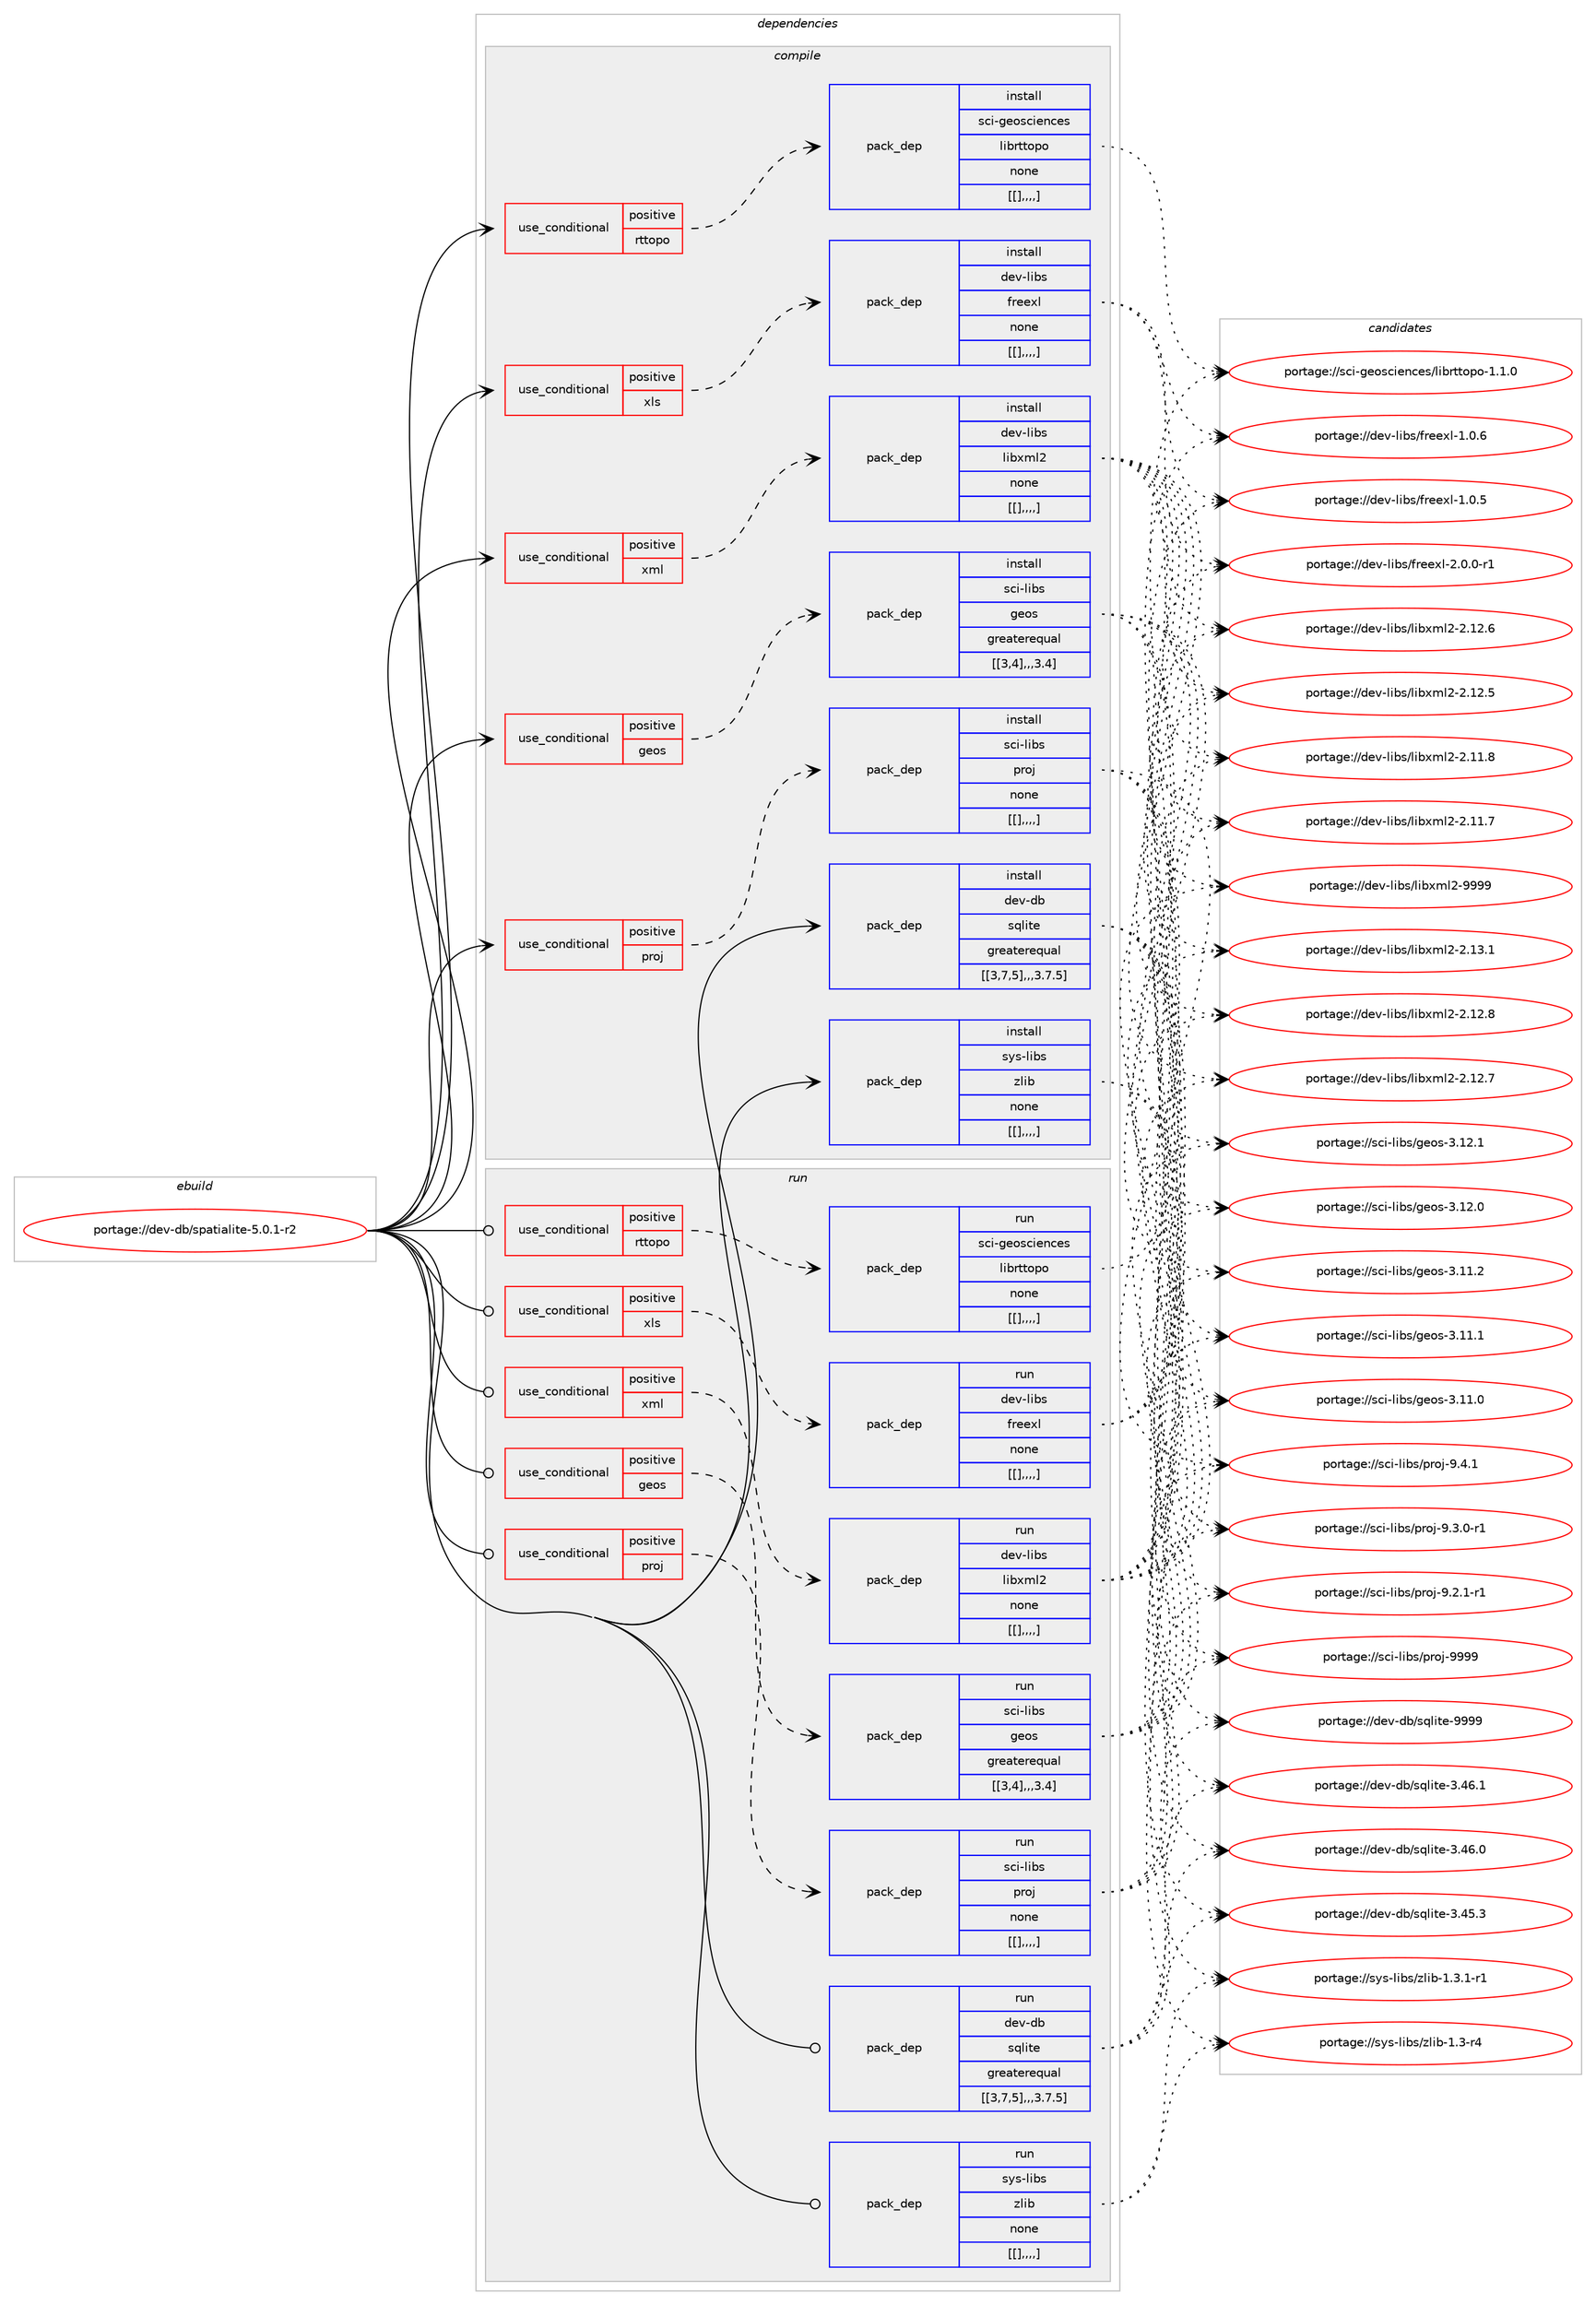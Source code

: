 digraph prolog {

# *************
# Graph options
# *************

newrank=true;
concentrate=true;
compound=true;
graph [rankdir=LR,fontname=Helvetica,fontsize=10,ranksep=1.5];#, ranksep=2.5, nodesep=0.2];
edge  [arrowhead=vee];
node  [fontname=Helvetica,fontsize=10];

# **********
# The ebuild
# **********

subgraph cluster_leftcol {
color=gray;
label=<<i>ebuild</i>>;
id [label="portage://dev-db/spatialite-5.0.1-r2", color=red, width=4, href="../dev-db/spatialite-5.0.1-r2.svg"];
}

# ****************
# The dependencies
# ****************

subgraph cluster_midcol {
color=gray;
label=<<i>dependencies</i>>;
subgraph cluster_compile {
fillcolor="#eeeeee";
style=filled;
label=<<i>compile</i>>;
subgraph cond19192 {
dependency71449 [label=<<TABLE BORDER="0" CELLBORDER="1" CELLSPACING="0" CELLPADDING="4"><TR><TD ROWSPAN="3" CELLPADDING="10">use_conditional</TD></TR><TR><TD>positive</TD></TR><TR><TD>geos</TD></TR></TABLE>>, shape=none, color=red];
subgraph pack51310 {
dependency71450 [label=<<TABLE BORDER="0" CELLBORDER="1" CELLSPACING="0" CELLPADDING="4" WIDTH="220"><TR><TD ROWSPAN="6" CELLPADDING="30">pack_dep</TD></TR><TR><TD WIDTH="110">install</TD></TR><TR><TD>sci-libs</TD></TR><TR><TD>geos</TD></TR><TR><TD>greaterequal</TD></TR><TR><TD>[[3,4],,,3.4]</TD></TR></TABLE>>, shape=none, color=blue];
}
dependency71449:e -> dependency71450:w [weight=20,style="dashed",arrowhead="vee"];
}
id:e -> dependency71449:w [weight=20,style="solid",arrowhead="vee"];
subgraph cond19193 {
dependency71451 [label=<<TABLE BORDER="0" CELLBORDER="1" CELLSPACING="0" CELLPADDING="4"><TR><TD ROWSPAN="3" CELLPADDING="10">use_conditional</TD></TR><TR><TD>positive</TD></TR><TR><TD>proj</TD></TR></TABLE>>, shape=none, color=red];
subgraph pack51311 {
dependency71452 [label=<<TABLE BORDER="0" CELLBORDER="1" CELLSPACING="0" CELLPADDING="4" WIDTH="220"><TR><TD ROWSPAN="6" CELLPADDING="30">pack_dep</TD></TR><TR><TD WIDTH="110">install</TD></TR><TR><TD>sci-libs</TD></TR><TR><TD>proj</TD></TR><TR><TD>none</TD></TR><TR><TD>[[],,,,]</TD></TR></TABLE>>, shape=none, color=blue];
}
dependency71451:e -> dependency71452:w [weight=20,style="dashed",arrowhead="vee"];
}
id:e -> dependency71451:w [weight=20,style="solid",arrowhead="vee"];
subgraph cond19194 {
dependency71453 [label=<<TABLE BORDER="0" CELLBORDER="1" CELLSPACING="0" CELLPADDING="4"><TR><TD ROWSPAN="3" CELLPADDING="10">use_conditional</TD></TR><TR><TD>positive</TD></TR><TR><TD>rttopo</TD></TR></TABLE>>, shape=none, color=red];
subgraph pack51312 {
dependency71454 [label=<<TABLE BORDER="0" CELLBORDER="1" CELLSPACING="0" CELLPADDING="4" WIDTH="220"><TR><TD ROWSPAN="6" CELLPADDING="30">pack_dep</TD></TR><TR><TD WIDTH="110">install</TD></TR><TR><TD>sci-geosciences</TD></TR><TR><TD>librttopo</TD></TR><TR><TD>none</TD></TR><TR><TD>[[],,,,]</TD></TR></TABLE>>, shape=none, color=blue];
}
dependency71453:e -> dependency71454:w [weight=20,style="dashed",arrowhead="vee"];
}
id:e -> dependency71453:w [weight=20,style="solid",arrowhead="vee"];
subgraph cond19195 {
dependency71455 [label=<<TABLE BORDER="0" CELLBORDER="1" CELLSPACING="0" CELLPADDING="4"><TR><TD ROWSPAN="3" CELLPADDING="10">use_conditional</TD></TR><TR><TD>positive</TD></TR><TR><TD>xls</TD></TR></TABLE>>, shape=none, color=red];
subgraph pack51313 {
dependency71456 [label=<<TABLE BORDER="0" CELLBORDER="1" CELLSPACING="0" CELLPADDING="4" WIDTH="220"><TR><TD ROWSPAN="6" CELLPADDING="30">pack_dep</TD></TR><TR><TD WIDTH="110">install</TD></TR><TR><TD>dev-libs</TD></TR><TR><TD>freexl</TD></TR><TR><TD>none</TD></TR><TR><TD>[[],,,,]</TD></TR></TABLE>>, shape=none, color=blue];
}
dependency71455:e -> dependency71456:w [weight=20,style="dashed",arrowhead="vee"];
}
id:e -> dependency71455:w [weight=20,style="solid",arrowhead="vee"];
subgraph cond19196 {
dependency71457 [label=<<TABLE BORDER="0" CELLBORDER="1" CELLSPACING="0" CELLPADDING="4"><TR><TD ROWSPAN="3" CELLPADDING="10">use_conditional</TD></TR><TR><TD>positive</TD></TR><TR><TD>xml</TD></TR></TABLE>>, shape=none, color=red];
subgraph pack51314 {
dependency71458 [label=<<TABLE BORDER="0" CELLBORDER="1" CELLSPACING="0" CELLPADDING="4" WIDTH="220"><TR><TD ROWSPAN="6" CELLPADDING="30">pack_dep</TD></TR><TR><TD WIDTH="110">install</TD></TR><TR><TD>dev-libs</TD></TR><TR><TD>libxml2</TD></TR><TR><TD>none</TD></TR><TR><TD>[[],,,,]</TD></TR></TABLE>>, shape=none, color=blue];
}
dependency71457:e -> dependency71458:w [weight=20,style="dashed",arrowhead="vee"];
}
id:e -> dependency71457:w [weight=20,style="solid",arrowhead="vee"];
subgraph pack51315 {
dependency71459 [label=<<TABLE BORDER="0" CELLBORDER="1" CELLSPACING="0" CELLPADDING="4" WIDTH="220"><TR><TD ROWSPAN="6" CELLPADDING="30">pack_dep</TD></TR><TR><TD WIDTH="110">install</TD></TR><TR><TD>dev-db</TD></TR><TR><TD>sqlite</TD></TR><TR><TD>greaterequal</TD></TR><TR><TD>[[3,7,5],,,3.7.5]</TD></TR></TABLE>>, shape=none, color=blue];
}
id:e -> dependency71459:w [weight=20,style="solid",arrowhead="vee"];
subgraph pack51316 {
dependency71460 [label=<<TABLE BORDER="0" CELLBORDER="1" CELLSPACING="0" CELLPADDING="4" WIDTH="220"><TR><TD ROWSPAN="6" CELLPADDING="30">pack_dep</TD></TR><TR><TD WIDTH="110">install</TD></TR><TR><TD>sys-libs</TD></TR><TR><TD>zlib</TD></TR><TR><TD>none</TD></TR><TR><TD>[[],,,,]</TD></TR></TABLE>>, shape=none, color=blue];
}
id:e -> dependency71460:w [weight=20,style="solid",arrowhead="vee"];
}
subgraph cluster_compileandrun {
fillcolor="#eeeeee";
style=filled;
label=<<i>compile and run</i>>;
}
subgraph cluster_run {
fillcolor="#eeeeee";
style=filled;
label=<<i>run</i>>;
subgraph cond19197 {
dependency71461 [label=<<TABLE BORDER="0" CELLBORDER="1" CELLSPACING="0" CELLPADDING="4"><TR><TD ROWSPAN="3" CELLPADDING="10">use_conditional</TD></TR><TR><TD>positive</TD></TR><TR><TD>geos</TD></TR></TABLE>>, shape=none, color=red];
subgraph pack51317 {
dependency71462 [label=<<TABLE BORDER="0" CELLBORDER="1" CELLSPACING="0" CELLPADDING="4" WIDTH="220"><TR><TD ROWSPAN="6" CELLPADDING="30">pack_dep</TD></TR><TR><TD WIDTH="110">run</TD></TR><TR><TD>sci-libs</TD></TR><TR><TD>geos</TD></TR><TR><TD>greaterequal</TD></TR><TR><TD>[[3,4],,,3.4]</TD></TR></TABLE>>, shape=none, color=blue];
}
dependency71461:e -> dependency71462:w [weight=20,style="dashed",arrowhead="vee"];
}
id:e -> dependency71461:w [weight=20,style="solid",arrowhead="odot"];
subgraph cond19198 {
dependency71463 [label=<<TABLE BORDER="0" CELLBORDER="1" CELLSPACING="0" CELLPADDING="4"><TR><TD ROWSPAN="3" CELLPADDING="10">use_conditional</TD></TR><TR><TD>positive</TD></TR><TR><TD>proj</TD></TR></TABLE>>, shape=none, color=red];
subgraph pack51318 {
dependency71464 [label=<<TABLE BORDER="0" CELLBORDER="1" CELLSPACING="0" CELLPADDING="4" WIDTH="220"><TR><TD ROWSPAN="6" CELLPADDING="30">pack_dep</TD></TR><TR><TD WIDTH="110">run</TD></TR><TR><TD>sci-libs</TD></TR><TR><TD>proj</TD></TR><TR><TD>none</TD></TR><TR><TD>[[],,,,]</TD></TR></TABLE>>, shape=none, color=blue];
}
dependency71463:e -> dependency71464:w [weight=20,style="dashed",arrowhead="vee"];
}
id:e -> dependency71463:w [weight=20,style="solid",arrowhead="odot"];
subgraph cond19199 {
dependency71465 [label=<<TABLE BORDER="0" CELLBORDER="1" CELLSPACING="0" CELLPADDING="4"><TR><TD ROWSPAN="3" CELLPADDING="10">use_conditional</TD></TR><TR><TD>positive</TD></TR><TR><TD>rttopo</TD></TR></TABLE>>, shape=none, color=red];
subgraph pack51319 {
dependency71466 [label=<<TABLE BORDER="0" CELLBORDER="1" CELLSPACING="0" CELLPADDING="4" WIDTH="220"><TR><TD ROWSPAN="6" CELLPADDING="30">pack_dep</TD></TR><TR><TD WIDTH="110">run</TD></TR><TR><TD>sci-geosciences</TD></TR><TR><TD>librttopo</TD></TR><TR><TD>none</TD></TR><TR><TD>[[],,,,]</TD></TR></TABLE>>, shape=none, color=blue];
}
dependency71465:e -> dependency71466:w [weight=20,style="dashed",arrowhead="vee"];
}
id:e -> dependency71465:w [weight=20,style="solid",arrowhead="odot"];
subgraph cond19200 {
dependency71467 [label=<<TABLE BORDER="0" CELLBORDER="1" CELLSPACING="0" CELLPADDING="4"><TR><TD ROWSPAN="3" CELLPADDING="10">use_conditional</TD></TR><TR><TD>positive</TD></TR><TR><TD>xls</TD></TR></TABLE>>, shape=none, color=red];
subgraph pack51320 {
dependency71468 [label=<<TABLE BORDER="0" CELLBORDER="1" CELLSPACING="0" CELLPADDING="4" WIDTH="220"><TR><TD ROWSPAN="6" CELLPADDING="30">pack_dep</TD></TR><TR><TD WIDTH="110">run</TD></TR><TR><TD>dev-libs</TD></TR><TR><TD>freexl</TD></TR><TR><TD>none</TD></TR><TR><TD>[[],,,,]</TD></TR></TABLE>>, shape=none, color=blue];
}
dependency71467:e -> dependency71468:w [weight=20,style="dashed",arrowhead="vee"];
}
id:e -> dependency71467:w [weight=20,style="solid",arrowhead="odot"];
subgraph cond19201 {
dependency71469 [label=<<TABLE BORDER="0" CELLBORDER="1" CELLSPACING="0" CELLPADDING="4"><TR><TD ROWSPAN="3" CELLPADDING="10">use_conditional</TD></TR><TR><TD>positive</TD></TR><TR><TD>xml</TD></TR></TABLE>>, shape=none, color=red];
subgraph pack51321 {
dependency71470 [label=<<TABLE BORDER="0" CELLBORDER="1" CELLSPACING="0" CELLPADDING="4" WIDTH="220"><TR><TD ROWSPAN="6" CELLPADDING="30">pack_dep</TD></TR><TR><TD WIDTH="110">run</TD></TR><TR><TD>dev-libs</TD></TR><TR><TD>libxml2</TD></TR><TR><TD>none</TD></TR><TR><TD>[[],,,,]</TD></TR></TABLE>>, shape=none, color=blue];
}
dependency71469:e -> dependency71470:w [weight=20,style="dashed",arrowhead="vee"];
}
id:e -> dependency71469:w [weight=20,style="solid",arrowhead="odot"];
subgraph pack51322 {
dependency71471 [label=<<TABLE BORDER="0" CELLBORDER="1" CELLSPACING="0" CELLPADDING="4" WIDTH="220"><TR><TD ROWSPAN="6" CELLPADDING="30">pack_dep</TD></TR><TR><TD WIDTH="110">run</TD></TR><TR><TD>dev-db</TD></TR><TR><TD>sqlite</TD></TR><TR><TD>greaterequal</TD></TR><TR><TD>[[3,7,5],,,3.7.5]</TD></TR></TABLE>>, shape=none, color=blue];
}
id:e -> dependency71471:w [weight=20,style="solid",arrowhead="odot"];
subgraph pack51323 {
dependency71472 [label=<<TABLE BORDER="0" CELLBORDER="1" CELLSPACING="0" CELLPADDING="4" WIDTH="220"><TR><TD ROWSPAN="6" CELLPADDING="30">pack_dep</TD></TR><TR><TD WIDTH="110">run</TD></TR><TR><TD>sys-libs</TD></TR><TR><TD>zlib</TD></TR><TR><TD>none</TD></TR><TR><TD>[[],,,,]</TD></TR></TABLE>>, shape=none, color=blue];
}
id:e -> dependency71472:w [weight=20,style="solid",arrowhead="odot"];
}
}

# **************
# The candidates
# **************

subgraph cluster_choices {
rank=same;
color=gray;
label=<<i>candidates</i>>;

subgraph choice51310 {
color=black;
nodesep=1;
choice1159910545108105981154710310111111545514649504649 [label="portage://sci-libs/geos-3.12.1", color=red, width=4,href="../sci-libs/geos-3.12.1.svg"];
choice1159910545108105981154710310111111545514649504648 [label="portage://sci-libs/geos-3.12.0", color=red, width=4,href="../sci-libs/geos-3.12.0.svg"];
choice1159910545108105981154710310111111545514649494650 [label="portage://sci-libs/geos-3.11.2", color=red, width=4,href="../sci-libs/geos-3.11.2.svg"];
choice1159910545108105981154710310111111545514649494649 [label="portage://sci-libs/geos-3.11.1", color=red, width=4,href="../sci-libs/geos-3.11.1.svg"];
choice1159910545108105981154710310111111545514649494648 [label="portage://sci-libs/geos-3.11.0", color=red, width=4,href="../sci-libs/geos-3.11.0.svg"];
dependency71450:e -> choice1159910545108105981154710310111111545514649504649:w [style=dotted,weight="100"];
dependency71450:e -> choice1159910545108105981154710310111111545514649504648:w [style=dotted,weight="100"];
dependency71450:e -> choice1159910545108105981154710310111111545514649494650:w [style=dotted,weight="100"];
dependency71450:e -> choice1159910545108105981154710310111111545514649494649:w [style=dotted,weight="100"];
dependency71450:e -> choice1159910545108105981154710310111111545514649494648:w [style=dotted,weight="100"];
}
subgraph choice51311 {
color=black;
nodesep=1;
choice115991054510810598115471121141111064557575757 [label="portage://sci-libs/proj-9999", color=red, width=4,href="../sci-libs/proj-9999.svg"];
choice11599105451081059811547112114111106455746524649 [label="portage://sci-libs/proj-9.4.1", color=red, width=4,href="../sci-libs/proj-9.4.1.svg"];
choice115991054510810598115471121141111064557465146484511449 [label="portage://sci-libs/proj-9.3.0-r1", color=red, width=4,href="../sci-libs/proj-9.3.0-r1.svg"];
choice115991054510810598115471121141111064557465046494511449 [label="portage://sci-libs/proj-9.2.1-r1", color=red, width=4,href="../sci-libs/proj-9.2.1-r1.svg"];
dependency71452:e -> choice115991054510810598115471121141111064557575757:w [style=dotted,weight="100"];
dependency71452:e -> choice11599105451081059811547112114111106455746524649:w [style=dotted,weight="100"];
dependency71452:e -> choice115991054510810598115471121141111064557465146484511449:w [style=dotted,weight="100"];
dependency71452:e -> choice115991054510810598115471121141111064557465046494511449:w [style=dotted,weight="100"];
}
subgraph choice51312 {
color=black;
nodesep=1;
choice115991054510310111111599105101110991011154710810598114116116111112111454946494648 [label="portage://sci-geosciences/librttopo-1.1.0", color=red, width=4,href="../sci-geosciences/librttopo-1.1.0.svg"];
dependency71454:e -> choice115991054510310111111599105101110991011154710810598114116116111112111454946494648:w [style=dotted,weight="100"];
}
subgraph choice51313 {
color=black;
nodesep=1;
choice1001011184510810598115471021141011011201084550464846484511449 [label="portage://dev-libs/freexl-2.0.0-r1", color=red, width=4,href="../dev-libs/freexl-2.0.0-r1.svg"];
choice100101118451081059811547102114101101120108454946484654 [label="portage://dev-libs/freexl-1.0.6", color=red, width=4,href="../dev-libs/freexl-1.0.6.svg"];
choice100101118451081059811547102114101101120108454946484653 [label="portage://dev-libs/freexl-1.0.5", color=red, width=4,href="../dev-libs/freexl-1.0.5.svg"];
dependency71456:e -> choice1001011184510810598115471021141011011201084550464846484511449:w [style=dotted,weight="100"];
dependency71456:e -> choice100101118451081059811547102114101101120108454946484654:w [style=dotted,weight="100"];
dependency71456:e -> choice100101118451081059811547102114101101120108454946484653:w [style=dotted,weight="100"];
}
subgraph choice51314 {
color=black;
nodesep=1;
choice10010111845108105981154710810598120109108504557575757 [label="portage://dev-libs/libxml2-9999", color=red, width=4,href="../dev-libs/libxml2-9999.svg"];
choice100101118451081059811547108105981201091085045504649514649 [label="portage://dev-libs/libxml2-2.13.1", color=red, width=4,href="../dev-libs/libxml2-2.13.1.svg"];
choice100101118451081059811547108105981201091085045504649504656 [label="portage://dev-libs/libxml2-2.12.8", color=red, width=4,href="../dev-libs/libxml2-2.12.8.svg"];
choice100101118451081059811547108105981201091085045504649504655 [label="portage://dev-libs/libxml2-2.12.7", color=red, width=4,href="../dev-libs/libxml2-2.12.7.svg"];
choice100101118451081059811547108105981201091085045504649504654 [label="portage://dev-libs/libxml2-2.12.6", color=red, width=4,href="../dev-libs/libxml2-2.12.6.svg"];
choice100101118451081059811547108105981201091085045504649504653 [label="portage://dev-libs/libxml2-2.12.5", color=red, width=4,href="../dev-libs/libxml2-2.12.5.svg"];
choice100101118451081059811547108105981201091085045504649494656 [label="portage://dev-libs/libxml2-2.11.8", color=red, width=4,href="../dev-libs/libxml2-2.11.8.svg"];
choice100101118451081059811547108105981201091085045504649494655 [label="portage://dev-libs/libxml2-2.11.7", color=red, width=4,href="../dev-libs/libxml2-2.11.7.svg"];
dependency71458:e -> choice10010111845108105981154710810598120109108504557575757:w [style=dotted,weight="100"];
dependency71458:e -> choice100101118451081059811547108105981201091085045504649514649:w [style=dotted,weight="100"];
dependency71458:e -> choice100101118451081059811547108105981201091085045504649504656:w [style=dotted,weight="100"];
dependency71458:e -> choice100101118451081059811547108105981201091085045504649504655:w [style=dotted,weight="100"];
dependency71458:e -> choice100101118451081059811547108105981201091085045504649504654:w [style=dotted,weight="100"];
dependency71458:e -> choice100101118451081059811547108105981201091085045504649504653:w [style=dotted,weight="100"];
dependency71458:e -> choice100101118451081059811547108105981201091085045504649494656:w [style=dotted,weight="100"];
dependency71458:e -> choice100101118451081059811547108105981201091085045504649494655:w [style=dotted,weight="100"];
}
subgraph choice51315 {
color=black;
nodesep=1;
choice1001011184510098471151131081051161014557575757 [label="portage://dev-db/sqlite-9999", color=red, width=4,href="../dev-db/sqlite-9999.svg"];
choice10010111845100984711511310810511610145514652544649 [label="portage://dev-db/sqlite-3.46.1", color=red, width=4,href="../dev-db/sqlite-3.46.1.svg"];
choice10010111845100984711511310810511610145514652544648 [label="portage://dev-db/sqlite-3.46.0", color=red, width=4,href="../dev-db/sqlite-3.46.0.svg"];
choice10010111845100984711511310810511610145514652534651 [label="portage://dev-db/sqlite-3.45.3", color=red, width=4,href="../dev-db/sqlite-3.45.3.svg"];
dependency71459:e -> choice1001011184510098471151131081051161014557575757:w [style=dotted,weight="100"];
dependency71459:e -> choice10010111845100984711511310810511610145514652544649:w [style=dotted,weight="100"];
dependency71459:e -> choice10010111845100984711511310810511610145514652544648:w [style=dotted,weight="100"];
dependency71459:e -> choice10010111845100984711511310810511610145514652534651:w [style=dotted,weight="100"];
}
subgraph choice51316 {
color=black;
nodesep=1;
choice115121115451081059811547122108105984549465146494511449 [label="portage://sys-libs/zlib-1.3.1-r1", color=red, width=4,href="../sys-libs/zlib-1.3.1-r1.svg"];
choice11512111545108105981154712210810598454946514511452 [label="portage://sys-libs/zlib-1.3-r4", color=red, width=4,href="../sys-libs/zlib-1.3-r4.svg"];
dependency71460:e -> choice115121115451081059811547122108105984549465146494511449:w [style=dotted,weight="100"];
dependency71460:e -> choice11512111545108105981154712210810598454946514511452:w [style=dotted,weight="100"];
}
subgraph choice51317 {
color=black;
nodesep=1;
choice1159910545108105981154710310111111545514649504649 [label="portage://sci-libs/geos-3.12.1", color=red, width=4,href="../sci-libs/geos-3.12.1.svg"];
choice1159910545108105981154710310111111545514649504648 [label="portage://sci-libs/geos-3.12.0", color=red, width=4,href="../sci-libs/geos-3.12.0.svg"];
choice1159910545108105981154710310111111545514649494650 [label="portage://sci-libs/geos-3.11.2", color=red, width=4,href="../sci-libs/geos-3.11.2.svg"];
choice1159910545108105981154710310111111545514649494649 [label="portage://sci-libs/geos-3.11.1", color=red, width=4,href="../sci-libs/geos-3.11.1.svg"];
choice1159910545108105981154710310111111545514649494648 [label="portage://sci-libs/geos-3.11.0", color=red, width=4,href="../sci-libs/geos-3.11.0.svg"];
dependency71462:e -> choice1159910545108105981154710310111111545514649504649:w [style=dotted,weight="100"];
dependency71462:e -> choice1159910545108105981154710310111111545514649504648:w [style=dotted,weight="100"];
dependency71462:e -> choice1159910545108105981154710310111111545514649494650:w [style=dotted,weight="100"];
dependency71462:e -> choice1159910545108105981154710310111111545514649494649:w [style=dotted,weight="100"];
dependency71462:e -> choice1159910545108105981154710310111111545514649494648:w [style=dotted,weight="100"];
}
subgraph choice51318 {
color=black;
nodesep=1;
choice115991054510810598115471121141111064557575757 [label="portage://sci-libs/proj-9999", color=red, width=4,href="../sci-libs/proj-9999.svg"];
choice11599105451081059811547112114111106455746524649 [label="portage://sci-libs/proj-9.4.1", color=red, width=4,href="../sci-libs/proj-9.4.1.svg"];
choice115991054510810598115471121141111064557465146484511449 [label="portage://sci-libs/proj-9.3.0-r1", color=red, width=4,href="../sci-libs/proj-9.3.0-r1.svg"];
choice115991054510810598115471121141111064557465046494511449 [label="portage://sci-libs/proj-9.2.1-r1", color=red, width=4,href="../sci-libs/proj-9.2.1-r1.svg"];
dependency71464:e -> choice115991054510810598115471121141111064557575757:w [style=dotted,weight="100"];
dependency71464:e -> choice11599105451081059811547112114111106455746524649:w [style=dotted,weight="100"];
dependency71464:e -> choice115991054510810598115471121141111064557465146484511449:w [style=dotted,weight="100"];
dependency71464:e -> choice115991054510810598115471121141111064557465046494511449:w [style=dotted,weight="100"];
}
subgraph choice51319 {
color=black;
nodesep=1;
choice115991054510310111111599105101110991011154710810598114116116111112111454946494648 [label="portage://sci-geosciences/librttopo-1.1.0", color=red, width=4,href="../sci-geosciences/librttopo-1.1.0.svg"];
dependency71466:e -> choice115991054510310111111599105101110991011154710810598114116116111112111454946494648:w [style=dotted,weight="100"];
}
subgraph choice51320 {
color=black;
nodesep=1;
choice1001011184510810598115471021141011011201084550464846484511449 [label="portage://dev-libs/freexl-2.0.0-r1", color=red, width=4,href="../dev-libs/freexl-2.0.0-r1.svg"];
choice100101118451081059811547102114101101120108454946484654 [label="portage://dev-libs/freexl-1.0.6", color=red, width=4,href="../dev-libs/freexl-1.0.6.svg"];
choice100101118451081059811547102114101101120108454946484653 [label="portage://dev-libs/freexl-1.0.5", color=red, width=4,href="../dev-libs/freexl-1.0.5.svg"];
dependency71468:e -> choice1001011184510810598115471021141011011201084550464846484511449:w [style=dotted,weight="100"];
dependency71468:e -> choice100101118451081059811547102114101101120108454946484654:w [style=dotted,weight="100"];
dependency71468:e -> choice100101118451081059811547102114101101120108454946484653:w [style=dotted,weight="100"];
}
subgraph choice51321 {
color=black;
nodesep=1;
choice10010111845108105981154710810598120109108504557575757 [label="portage://dev-libs/libxml2-9999", color=red, width=4,href="../dev-libs/libxml2-9999.svg"];
choice100101118451081059811547108105981201091085045504649514649 [label="portage://dev-libs/libxml2-2.13.1", color=red, width=4,href="../dev-libs/libxml2-2.13.1.svg"];
choice100101118451081059811547108105981201091085045504649504656 [label="portage://dev-libs/libxml2-2.12.8", color=red, width=4,href="../dev-libs/libxml2-2.12.8.svg"];
choice100101118451081059811547108105981201091085045504649504655 [label="portage://dev-libs/libxml2-2.12.7", color=red, width=4,href="../dev-libs/libxml2-2.12.7.svg"];
choice100101118451081059811547108105981201091085045504649504654 [label="portage://dev-libs/libxml2-2.12.6", color=red, width=4,href="../dev-libs/libxml2-2.12.6.svg"];
choice100101118451081059811547108105981201091085045504649504653 [label="portage://dev-libs/libxml2-2.12.5", color=red, width=4,href="../dev-libs/libxml2-2.12.5.svg"];
choice100101118451081059811547108105981201091085045504649494656 [label="portage://dev-libs/libxml2-2.11.8", color=red, width=4,href="../dev-libs/libxml2-2.11.8.svg"];
choice100101118451081059811547108105981201091085045504649494655 [label="portage://dev-libs/libxml2-2.11.7", color=red, width=4,href="../dev-libs/libxml2-2.11.7.svg"];
dependency71470:e -> choice10010111845108105981154710810598120109108504557575757:w [style=dotted,weight="100"];
dependency71470:e -> choice100101118451081059811547108105981201091085045504649514649:w [style=dotted,weight="100"];
dependency71470:e -> choice100101118451081059811547108105981201091085045504649504656:w [style=dotted,weight="100"];
dependency71470:e -> choice100101118451081059811547108105981201091085045504649504655:w [style=dotted,weight="100"];
dependency71470:e -> choice100101118451081059811547108105981201091085045504649504654:w [style=dotted,weight="100"];
dependency71470:e -> choice100101118451081059811547108105981201091085045504649504653:w [style=dotted,weight="100"];
dependency71470:e -> choice100101118451081059811547108105981201091085045504649494656:w [style=dotted,weight="100"];
dependency71470:e -> choice100101118451081059811547108105981201091085045504649494655:w [style=dotted,weight="100"];
}
subgraph choice51322 {
color=black;
nodesep=1;
choice1001011184510098471151131081051161014557575757 [label="portage://dev-db/sqlite-9999", color=red, width=4,href="../dev-db/sqlite-9999.svg"];
choice10010111845100984711511310810511610145514652544649 [label="portage://dev-db/sqlite-3.46.1", color=red, width=4,href="../dev-db/sqlite-3.46.1.svg"];
choice10010111845100984711511310810511610145514652544648 [label="portage://dev-db/sqlite-3.46.0", color=red, width=4,href="../dev-db/sqlite-3.46.0.svg"];
choice10010111845100984711511310810511610145514652534651 [label="portage://dev-db/sqlite-3.45.3", color=red, width=4,href="../dev-db/sqlite-3.45.3.svg"];
dependency71471:e -> choice1001011184510098471151131081051161014557575757:w [style=dotted,weight="100"];
dependency71471:e -> choice10010111845100984711511310810511610145514652544649:w [style=dotted,weight="100"];
dependency71471:e -> choice10010111845100984711511310810511610145514652544648:w [style=dotted,weight="100"];
dependency71471:e -> choice10010111845100984711511310810511610145514652534651:w [style=dotted,weight="100"];
}
subgraph choice51323 {
color=black;
nodesep=1;
choice115121115451081059811547122108105984549465146494511449 [label="portage://sys-libs/zlib-1.3.1-r1", color=red, width=4,href="../sys-libs/zlib-1.3.1-r1.svg"];
choice11512111545108105981154712210810598454946514511452 [label="portage://sys-libs/zlib-1.3-r4", color=red, width=4,href="../sys-libs/zlib-1.3-r4.svg"];
dependency71472:e -> choice115121115451081059811547122108105984549465146494511449:w [style=dotted,weight="100"];
dependency71472:e -> choice11512111545108105981154712210810598454946514511452:w [style=dotted,weight="100"];
}
}

}
